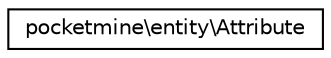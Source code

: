 digraph "Graphical Class Hierarchy"
{
 // INTERACTIVE_SVG=YES
 // LATEX_PDF_SIZE
  edge [fontname="Helvetica",fontsize="10",labelfontname="Helvetica",labelfontsize="10"];
  node [fontname="Helvetica",fontsize="10",shape=record];
  rankdir="LR";
  Node0 [label="pocketmine\\entity\\Attribute",height=0.2,width=0.4,color="black", fillcolor="white", style="filled",URL="$d1/d8b/classpocketmine_1_1entity_1_1_attribute.html",tooltip=" "];
}

